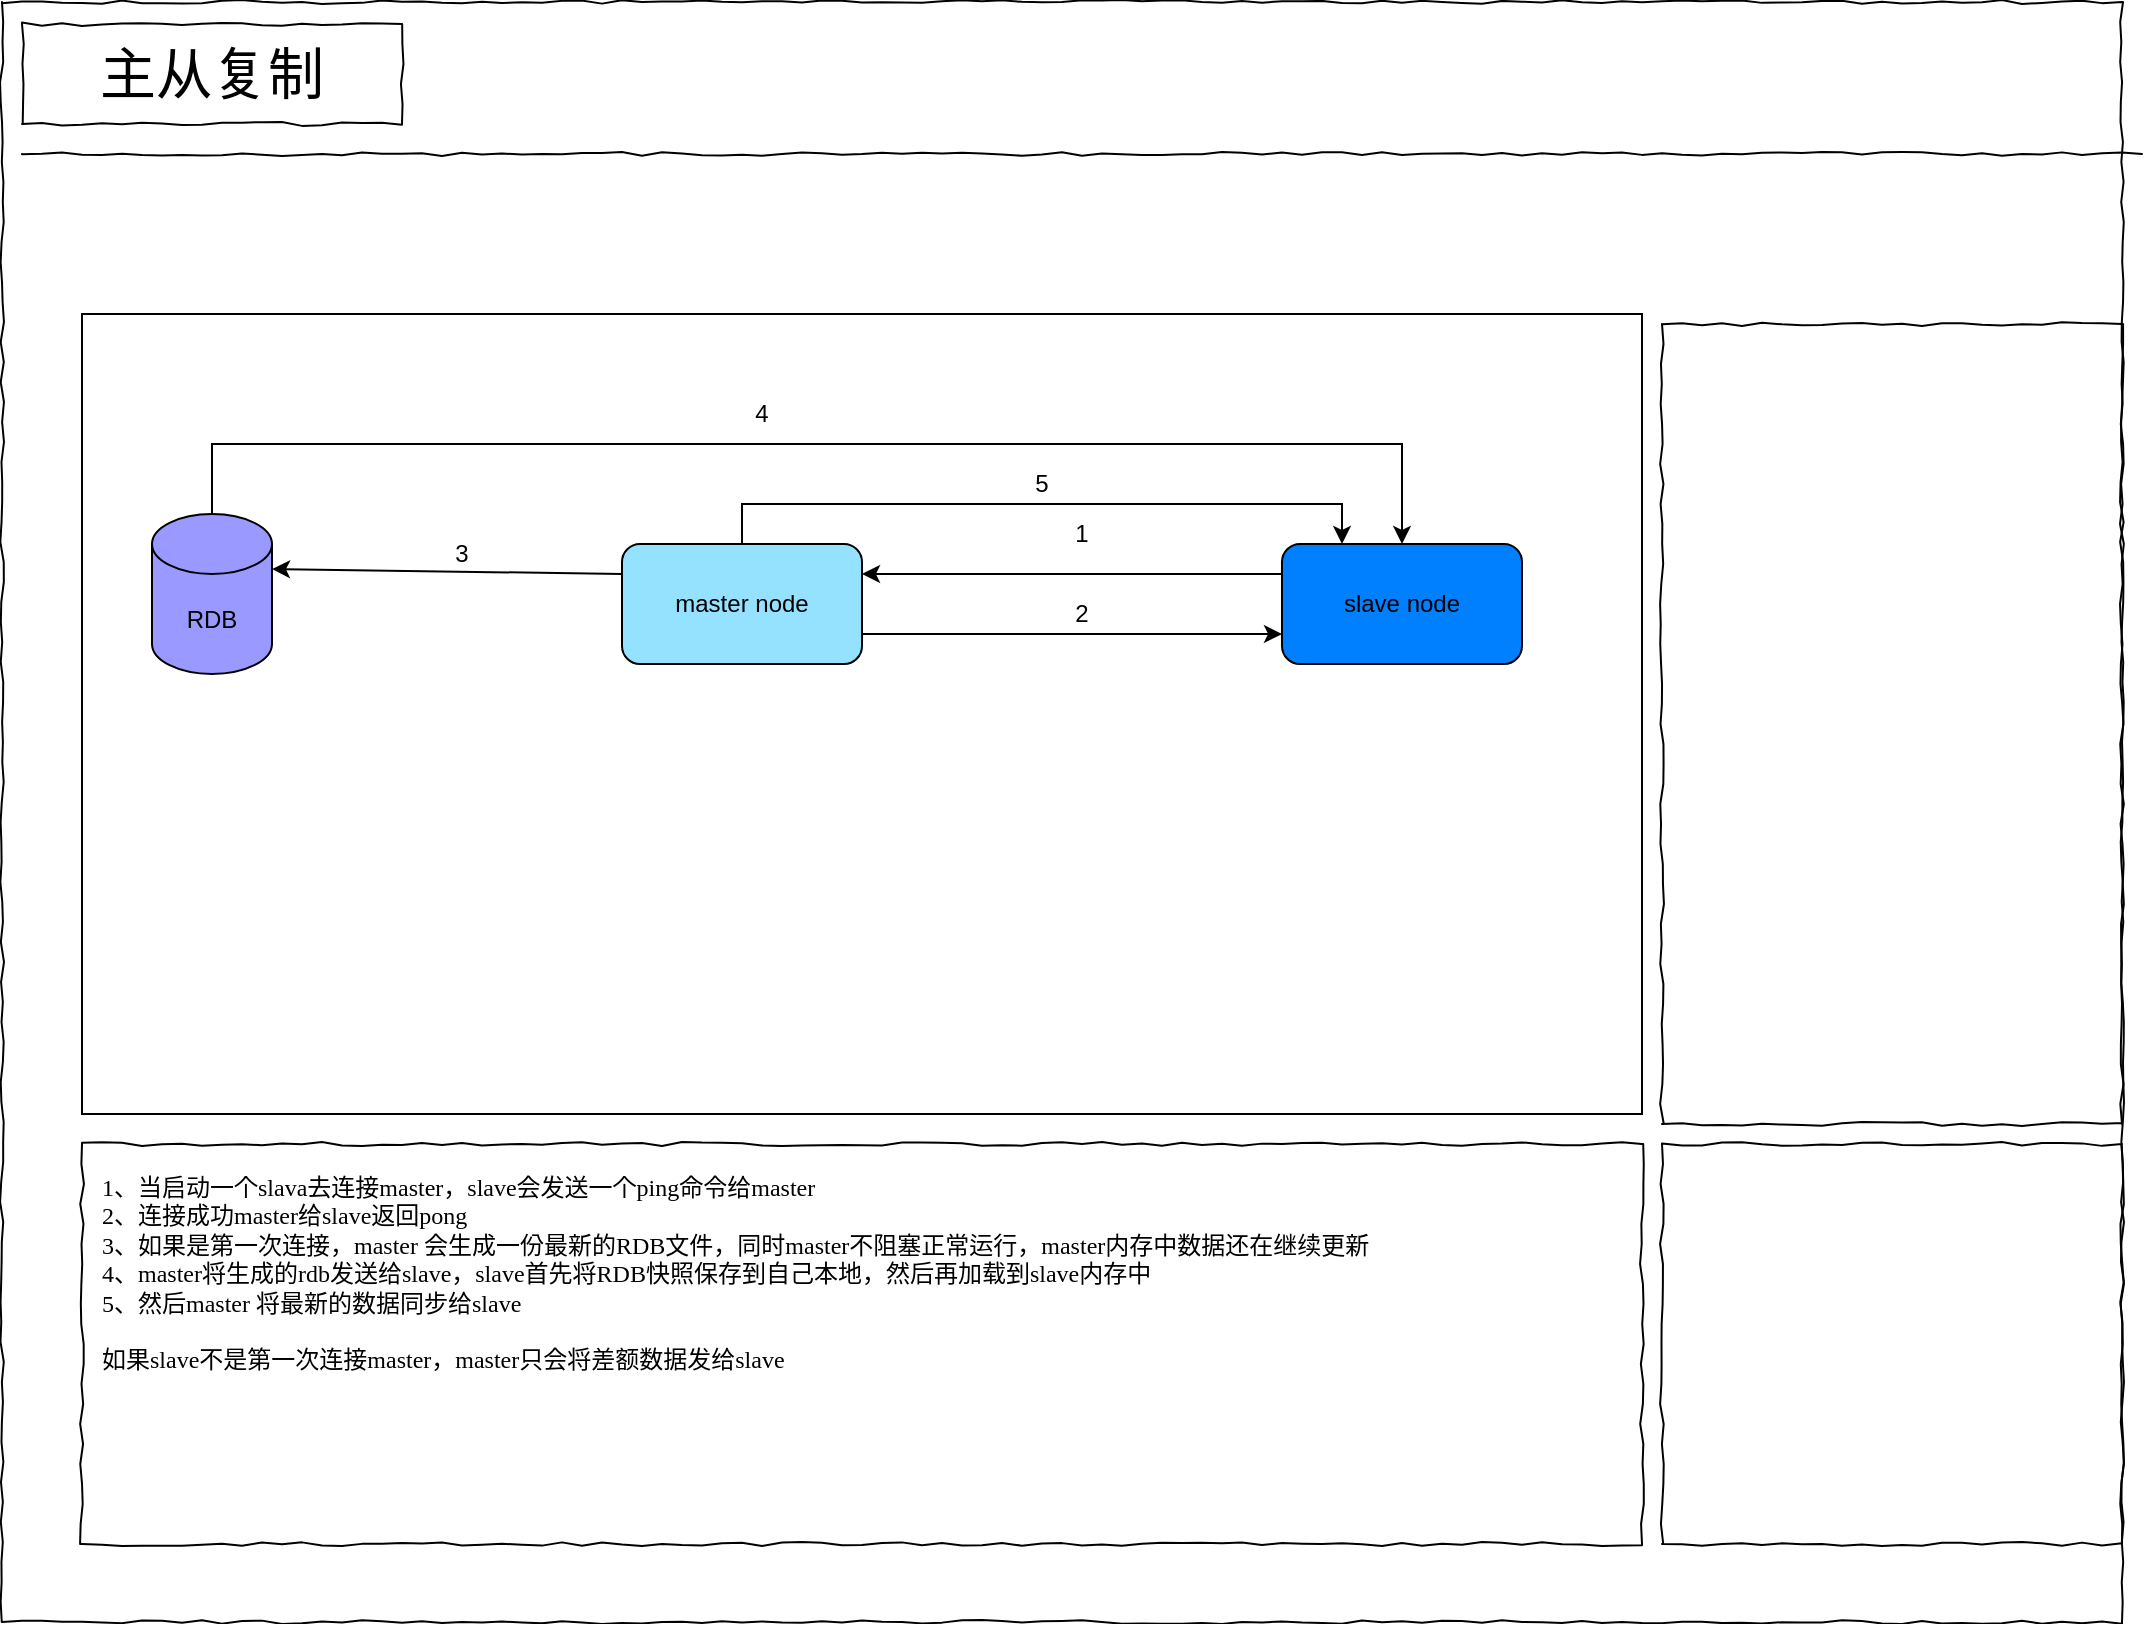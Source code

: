 <mxfile version="16.1.2" type="github">
  <diagram name="Page-1" id="03018318-947c-dd8e-b7a3-06fadd420f32">
    <mxGraphModel dx="1654" dy="885" grid="1" gridSize="10" guides="1" tooltips="1" connect="1" arrows="1" fold="1" page="1" pageScale="1" pageWidth="1100" pageHeight="850" background="none" math="0" shadow="0">
      <root>
        <mxCell id="0" />
        <mxCell id="1" parent="0" />
        <mxCell id="677b7b8949515195-1" value="" style="whiteSpace=wrap;html=1;rounded=0;shadow=0;labelBackgroundColor=none;strokeColor=#000000;strokeWidth=1;fillColor=none;fontFamily=Verdana;fontSize=12;fontColor=#000000;align=center;comic=1;" parent="1" vertex="1">
          <mxGeometry x="10" y="69" width="1060" height="810" as="geometry" />
        </mxCell>
        <mxCell id="677b7b8949515195-2" value="主从复制" style="whiteSpace=wrap;html=1;rounded=0;shadow=0;labelBackgroundColor=none;strokeWidth=1;fontFamily=Verdana;fontSize=28;align=center;comic=1;" parent="1" vertex="1">
          <mxGeometry x="20" y="80" width="190" height="50" as="geometry" />
        </mxCell>
        <mxCell id="677b7b8949515195-9" value="" style="line;strokeWidth=1;html=1;rounded=0;shadow=0;labelBackgroundColor=none;fillColor=none;fontFamily=Verdana;fontSize=14;fontColor=#000000;align=center;comic=1;" parent="1" vertex="1">
          <mxGeometry x="20" y="140" width="1060" height="10" as="geometry" />
        </mxCell>
        <mxCell id="677b7b8949515195-15" value="&lt;div&gt;&lt;span&gt;1、当启动一个slava去连接master，slave会发送一个ping命令给master&lt;/span&gt;&lt;/div&gt;&lt;div&gt;&lt;span&gt;2、连接成功master给slave返回pong&lt;/span&gt;&lt;/div&gt;&lt;div&gt;&lt;span&gt;3、如果是第一次连接，master 会生成一份最新的RDB文件，同时master不阻塞正常运行，master内存中数据还在继续更新&lt;/span&gt;&lt;/div&gt;&lt;div&gt;&lt;span&gt;4、master将生成的rdb发送给slave，slave首先将RDB快照保存到自己本地，然后再加载到slave内存中&lt;/span&gt;&lt;/div&gt;&lt;div&gt;&lt;span&gt;5、然后master 将最新的数据同步给slave&lt;/span&gt;&lt;/div&gt;&lt;div&gt;&lt;span&gt;&lt;br&gt;&lt;/span&gt;&lt;/div&gt;&lt;div&gt;如果slave不是第一次连接master，master只会将差额数据发给slave&lt;/div&gt;&lt;div&gt;&lt;span&gt;&lt;br&gt;&lt;/span&gt;&lt;/div&gt;" style="whiteSpace=wrap;html=1;rounded=0;shadow=0;labelBackgroundColor=none;strokeWidth=1;fillColor=none;fontFamily=Verdana;fontSize=12;align=left;verticalAlign=top;spacing=10;comic=1;" parent="1" vertex="1">
          <mxGeometry x="50" y="640" width="780" height="200" as="geometry" />
        </mxCell>
        <mxCell id="677b7b8949515195-25" value="" style="whiteSpace=wrap;html=1;rounded=0;shadow=0;labelBackgroundColor=none;strokeWidth=1;fillColor=none;fontFamily=Verdana;fontSize=12;align=center;comic=1;" parent="1" vertex="1">
          <mxGeometry x="840" y="230" width="230" height="400" as="geometry" />
        </mxCell>
        <mxCell id="677b7b8949515195-26" value="" style="whiteSpace=wrap;html=1;rounded=0;shadow=0;labelBackgroundColor=none;strokeWidth=1;fillColor=none;fontFamily=Verdana;fontSize=12;align=center;comic=1;" parent="1" vertex="1">
          <mxGeometry x="840" y="640" width="230" height="200" as="geometry" />
        </mxCell>
        <mxCell id="xZPo5ttP8VYS0tnIWsl4-2" value="" style="rounded=0;whiteSpace=wrap;html=1;" vertex="1" parent="1">
          <mxGeometry x="50" y="225" width="780" height="400" as="geometry" />
        </mxCell>
        <mxCell id="xZPo5ttP8VYS0tnIWsl4-33" style="edgeStyle=orthogonalEdgeStyle;rounded=0;orthogonalLoop=1;jettySize=auto;html=1;exitX=1;exitY=0.75;exitDx=0;exitDy=0;entryX=0;entryY=0.75;entryDx=0;entryDy=0;" edge="1" parent="1" source="xZPo5ttP8VYS0tnIWsl4-29" target="xZPo5ttP8VYS0tnIWsl4-30">
          <mxGeometry relative="1" as="geometry" />
        </mxCell>
        <mxCell id="xZPo5ttP8VYS0tnIWsl4-36" style="rounded=0;orthogonalLoop=1;jettySize=auto;html=1;exitX=0;exitY=0.25;exitDx=0;exitDy=0;entryX=1;entryY=0;entryDx=0;entryDy=27.5;entryPerimeter=0;" edge="1" parent="1" source="xZPo5ttP8VYS0tnIWsl4-29" target="xZPo5ttP8VYS0tnIWsl4-31">
          <mxGeometry relative="1" as="geometry" />
        </mxCell>
        <mxCell id="xZPo5ttP8VYS0tnIWsl4-43" style="edgeStyle=orthogonalEdgeStyle;rounded=0;orthogonalLoop=1;jettySize=auto;html=1;exitX=0.5;exitY=0;exitDx=0;exitDy=0;entryX=0.25;entryY=0;entryDx=0;entryDy=0;" edge="1" parent="1" source="xZPo5ttP8VYS0tnIWsl4-29" target="xZPo5ttP8VYS0tnIWsl4-30">
          <mxGeometry relative="1" as="geometry" />
        </mxCell>
        <mxCell id="xZPo5ttP8VYS0tnIWsl4-29" value="master node" style="rounded=1;whiteSpace=wrap;html=1;fillColor=#94E2FF;" vertex="1" parent="1">
          <mxGeometry x="320" y="340" width="120" height="60" as="geometry" />
        </mxCell>
        <mxCell id="xZPo5ttP8VYS0tnIWsl4-32" style="edgeStyle=orthogonalEdgeStyle;rounded=0;orthogonalLoop=1;jettySize=auto;html=1;exitX=0;exitY=0.25;exitDx=0;exitDy=0;entryX=1;entryY=0.25;entryDx=0;entryDy=0;" edge="1" parent="1" source="xZPo5ttP8VYS0tnIWsl4-30" target="xZPo5ttP8VYS0tnIWsl4-29">
          <mxGeometry relative="1" as="geometry" />
        </mxCell>
        <mxCell id="xZPo5ttP8VYS0tnIWsl4-30" value="slave node" style="rounded=1;whiteSpace=wrap;html=1;fillColor=#007FFF;" vertex="1" parent="1">
          <mxGeometry x="650" y="340" width="120" height="60" as="geometry" />
        </mxCell>
        <mxCell id="xZPo5ttP8VYS0tnIWsl4-39" style="edgeStyle=orthogonalEdgeStyle;rounded=0;orthogonalLoop=1;jettySize=auto;html=1;exitX=0.5;exitY=0;exitDx=0;exitDy=0;exitPerimeter=0;entryX=0.5;entryY=0;entryDx=0;entryDy=0;" edge="1" parent="1" source="xZPo5ttP8VYS0tnIWsl4-31" target="xZPo5ttP8VYS0tnIWsl4-30">
          <mxGeometry relative="1" as="geometry">
            <Array as="points">
              <mxPoint x="115" y="290" />
              <mxPoint x="710" y="290" />
            </Array>
          </mxGeometry>
        </mxCell>
        <mxCell id="xZPo5ttP8VYS0tnIWsl4-31" value="RDB" style="shape=cylinder3;whiteSpace=wrap;html=1;boundedLbl=1;backgroundOutline=1;size=15;fillColor=#9999FF;" vertex="1" parent="1">
          <mxGeometry x="85" y="325" width="60" height="80" as="geometry" />
        </mxCell>
        <mxCell id="xZPo5ttP8VYS0tnIWsl4-34" value="1" style="text;html=1;strokeColor=none;fillColor=none;align=center;verticalAlign=middle;whiteSpace=wrap;rounded=0;" vertex="1" parent="1">
          <mxGeometry x="520" y="320" width="60" height="30" as="geometry" />
        </mxCell>
        <mxCell id="xZPo5ttP8VYS0tnIWsl4-35" value="2" style="text;html=1;strokeColor=none;fillColor=none;align=center;verticalAlign=middle;whiteSpace=wrap;rounded=0;" vertex="1" parent="1">
          <mxGeometry x="520" y="360" width="60" height="30" as="geometry" />
        </mxCell>
        <mxCell id="xZPo5ttP8VYS0tnIWsl4-37" value="3" style="text;html=1;strokeColor=none;fillColor=none;align=center;verticalAlign=middle;whiteSpace=wrap;rounded=0;" vertex="1" parent="1">
          <mxGeometry x="210" y="330" width="60" height="30" as="geometry" />
        </mxCell>
        <mxCell id="xZPo5ttP8VYS0tnIWsl4-40" value="4" style="text;html=1;strokeColor=none;fillColor=none;align=center;verticalAlign=middle;whiteSpace=wrap;rounded=0;" vertex="1" parent="1">
          <mxGeometry x="360" y="260" width="60" height="30" as="geometry" />
        </mxCell>
        <mxCell id="xZPo5ttP8VYS0tnIWsl4-44" value="5" style="text;html=1;strokeColor=none;fillColor=none;align=center;verticalAlign=middle;whiteSpace=wrap;rounded=0;" vertex="1" parent="1">
          <mxGeometry x="500" y="295" width="60" height="30" as="geometry" />
        </mxCell>
      </root>
    </mxGraphModel>
  </diagram>
</mxfile>
